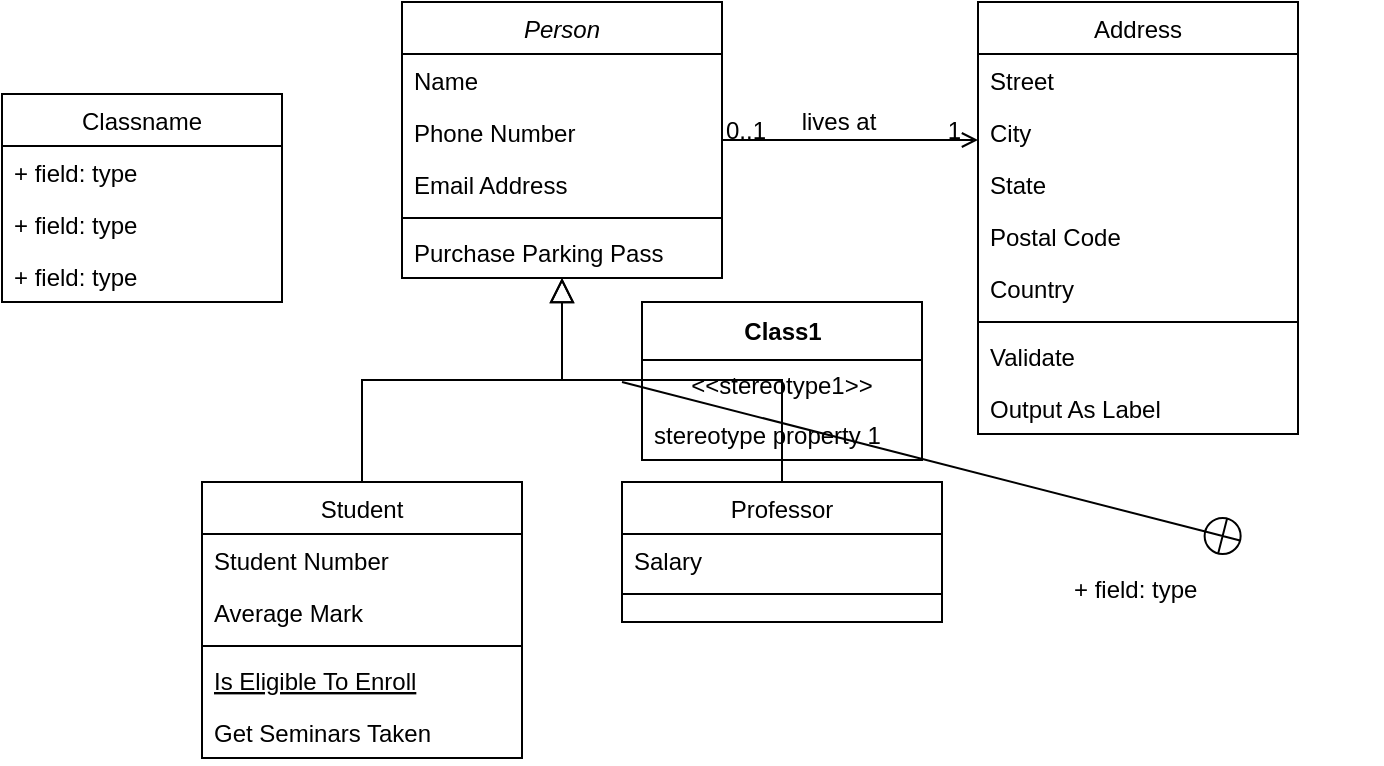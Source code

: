 <mxfile version="20.8.10" type="device" pages="2"><diagram id="C5RBs43oDa-KdzZeNtuy" name="Page-1"><mxGraphModel dx="880" dy="395" grid="1" gridSize="10" guides="1" tooltips="1" connect="1" arrows="1" fold="1" page="1" pageScale="1" pageWidth="827" pageHeight="1169" math="0" shadow="0"><root><mxCell id="WIyWlLk6GJQsqaUBKTNV-0"/><mxCell id="WIyWlLk6GJQsqaUBKTNV-1" parent="WIyWlLk6GJQsqaUBKTNV-0"/><mxCell id="zkfFHV4jXpPFQw0GAbJ--0" value="Person" style="swimlane;fontStyle=2;align=center;verticalAlign=top;childLayout=stackLayout;horizontal=1;startSize=26;horizontalStack=0;resizeParent=1;resizeLast=0;collapsible=1;marginBottom=0;rounded=0;shadow=0;strokeWidth=1;" parent="WIyWlLk6GJQsqaUBKTNV-1" vertex="1"><mxGeometry x="220" y="120" width="160" height="138" as="geometry"><mxRectangle x="230" y="140" width="160" height="26" as="alternateBounds"/></mxGeometry></mxCell><mxCell id="zkfFHV4jXpPFQw0GAbJ--1" value="Name" style="text;align=left;verticalAlign=top;spacingLeft=4;spacingRight=4;overflow=hidden;rotatable=0;points=[[0,0.5],[1,0.5]];portConstraint=eastwest;" parent="zkfFHV4jXpPFQw0GAbJ--0" vertex="1"><mxGeometry y="26" width="160" height="26" as="geometry"/></mxCell><mxCell id="zkfFHV4jXpPFQw0GAbJ--2" value="Phone Number" style="text;align=left;verticalAlign=top;spacingLeft=4;spacingRight=4;overflow=hidden;rotatable=0;points=[[0,0.5],[1,0.5]];portConstraint=eastwest;rounded=0;shadow=0;html=0;" parent="zkfFHV4jXpPFQw0GAbJ--0" vertex="1"><mxGeometry y="52" width="160" height="26" as="geometry"/></mxCell><mxCell id="zkfFHV4jXpPFQw0GAbJ--3" value="Email Address" style="text;align=left;verticalAlign=top;spacingLeft=4;spacingRight=4;overflow=hidden;rotatable=0;points=[[0,0.5],[1,0.5]];portConstraint=eastwest;rounded=0;shadow=0;html=0;" parent="zkfFHV4jXpPFQw0GAbJ--0" vertex="1"><mxGeometry y="78" width="160" height="26" as="geometry"/></mxCell><mxCell id="zkfFHV4jXpPFQw0GAbJ--4" value="" style="line;html=1;strokeWidth=1;align=left;verticalAlign=middle;spacingTop=-1;spacingLeft=3;spacingRight=3;rotatable=0;labelPosition=right;points=[];portConstraint=eastwest;" parent="zkfFHV4jXpPFQw0GAbJ--0" vertex="1"><mxGeometry y="104" width="160" height="8" as="geometry"/></mxCell><mxCell id="zkfFHV4jXpPFQw0GAbJ--5" value="Purchase Parking Pass" style="text;align=left;verticalAlign=top;spacingLeft=4;spacingRight=4;overflow=hidden;rotatable=0;points=[[0,0.5],[1,0.5]];portConstraint=eastwest;" parent="zkfFHV4jXpPFQw0GAbJ--0" vertex="1"><mxGeometry y="112" width="160" height="26" as="geometry"/></mxCell><mxCell id="zkfFHV4jXpPFQw0GAbJ--6" value="Student" style="swimlane;fontStyle=0;align=center;verticalAlign=top;childLayout=stackLayout;horizontal=1;startSize=26;horizontalStack=0;resizeParent=1;resizeLast=0;collapsible=1;marginBottom=0;rounded=0;shadow=0;strokeWidth=1;" parent="WIyWlLk6GJQsqaUBKTNV-1" vertex="1"><mxGeometry x="120" y="360" width="160" height="138" as="geometry"><mxRectangle x="130" y="380" width="160" height="26" as="alternateBounds"/></mxGeometry></mxCell><mxCell id="zkfFHV4jXpPFQw0GAbJ--7" value="Student Number" style="text;align=left;verticalAlign=top;spacingLeft=4;spacingRight=4;overflow=hidden;rotatable=0;points=[[0,0.5],[1,0.5]];portConstraint=eastwest;" parent="zkfFHV4jXpPFQw0GAbJ--6" vertex="1"><mxGeometry y="26" width="160" height="26" as="geometry"/></mxCell><mxCell id="zkfFHV4jXpPFQw0GAbJ--8" value="Average Mark" style="text;align=left;verticalAlign=top;spacingLeft=4;spacingRight=4;overflow=hidden;rotatable=0;points=[[0,0.5],[1,0.5]];portConstraint=eastwest;rounded=0;shadow=0;html=0;" parent="zkfFHV4jXpPFQw0GAbJ--6" vertex="1"><mxGeometry y="52" width="160" height="26" as="geometry"/></mxCell><mxCell id="zkfFHV4jXpPFQw0GAbJ--9" value="" style="line;html=1;strokeWidth=1;align=left;verticalAlign=middle;spacingTop=-1;spacingLeft=3;spacingRight=3;rotatable=0;labelPosition=right;points=[];portConstraint=eastwest;" parent="zkfFHV4jXpPFQw0GAbJ--6" vertex="1"><mxGeometry y="78" width="160" height="8" as="geometry"/></mxCell><mxCell id="zkfFHV4jXpPFQw0GAbJ--10" value="Is Eligible To Enroll" style="text;align=left;verticalAlign=top;spacingLeft=4;spacingRight=4;overflow=hidden;rotatable=0;points=[[0,0.5],[1,0.5]];portConstraint=eastwest;fontStyle=4" parent="zkfFHV4jXpPFQw0GAbJ--6" vertex="1"><mxGeometry y="86" width="160" height="26" as="geometry"/></mxCell><mxCell id="zkfFHV4jXpPFQw0GAbJ--11" value="Get Seminars Taken" style="text;align=left;verticalAlign=top;spacingLeft=4;spacingRight=4;overflow=hidden;rotatable=0;points=[[0,0.5],[1,0.5]];portConstraint=eastwest;" parent="zkfFHV4jXpPFQw0GAbJ--6" vertex="1"><mxGeometry y="112" width="160" height="26" as="geometry"/></mxCell><mxCell id="zkfFHV4jXpPFQw0GAbJ--12" value="" style="endArrow=block;endSize=10;endFill=0;shadow=0;strokeWidth=1;rounded=0;edgeStyle=elbowEdgeStyle;elbow=vertical;" parent="WIyWlLk6GJQsqaUBKTNV-1" source="zkfFHV4jXpPFQw0GAbJ--6" target="zkfFHV4jXpPFQw0GAbJ--0" edge="1"><mxGeometry width="160" relative="1" as="geometry"><mxPoint x="200" y="203" as="sourcePoint"/><mxPoint x="200" y="203" as="targetPoint"/></mxGeometry></mxCell><mxCell id="zkfFHV4jXpPFQw0GAbJ--13" value="Professor" style="swimlane;fontStyle=0;align=center;verticalAlign=top;childLayout=stackLayout;horizontal=1;startSize=26;horizontalStack=0;resizeParent=1;resizeLast=0;collapsible=1;marginBottom=0;rounded=0;shadow=0;strokeWidth=1;" parent="WIyWlLk6GJQsqaUBKTNV-1" vertex="1"><mxGeometry x="330" y="360" width="160" height="70" as="geometry"><mxRectangle x="340" y="380" width="170" height="26" as="alternateBounds"/></mxGeometry></mxCell><mxCell id="zkfFHV4jXpPFQw0GAbJ--14" value="Salary" style="text;align=left;verticalAlign=top;spacingLeft=4;spacingRight=4;overflow=hidden;rotatable=0;points=[[0,0.5],[1,0.5]];portConstraint=eastwest;" parent="zkfFHV4jXpPFQw0GAbJ--13" vertex="1"><mxGeometry y="26" width="160" height="26" as="geometry"/></mxCell><mxCell id="zkfFHV4jXpPFQw0GAbJ--15" value="" style="line;html=1;strokeWidth=1;align=left;verticalAlign=middle;spacingTop=-1;spacingLeft=3;spacingRight=3;rotatable=0;labelPosition=right;points=[];portConstraint=eastwest;" parent="zkfFHV4jXpPFQw0GAbJ--13" vertex="1"><mxGeometry y="52" width="160" height="8" as="geometry"/></mxCell><mxCell id="zkfFHV4jXpPFQw0GAbJ--16" value="" style="endArrow=block;endSize=10;endFill=0;shadow=0;strokeWidth=1;rounded=0;edgeStyle=elbowEdgeStyle;elbow=vertical;" parent="WIyWlLk6GJQsqaUBKTNV-1" source="zkfFHV4jXpPFQw0GAbJ--13" target="zkfFHV4jXpPFQw0GAbJ--0" edge="1"><mxGeometry width="160" relative="1" as="geometry"><mxPoint x="210" y="373" as="sourcePoint"/><mxPoint x="310" y="271" as="targetPoint"/></mxGeometry></mxCell><mxCell id="zkfFHV4jXpPFQw0GAbJ--17" value="Address" style="swimlane;fontStyle=0;align=center;verticalAlign=top;childLayout=stackLayout;horizontal=1;startSize=26;horizontalStack=0;resizeParent=1;resizeLast=0;collapsible=1;marginBottom=0;rounded=0;shadow=0;strokeWidth=1;" parent="WIyWlLk6GJQsqaUBKTNV-1" vertex="1"><mxGeometry x="508" y="120" width="160" height="216" as="geometry"><mxRectangle x="550" y="140" width="160" height="26" as="alternateBounds"/></mxGeometry></mxCell><mxCell id="zkfFHV4jXpPFQw0GAbJ--18" value="Street" style="text;align=left;verticalAlign=top;spacingLeft=4;spacingRight=4;overflow=hidden;rotatable=0;points=[[0,0.5],[1,0.5]];portConstraint=eastwest;" parent="zkfFHV4jXpPFQw0GAbJ--17" vertex="1"><mxGeometry y="26" width="160" height="26" as="geometry"/></mxCell><mxCell id="zkfFHV4jXpPFQw0GAbJ--19" value="City" style="text;align=left;verticalAlign=top;spacingLeft=4;spacingRight=4;overflow=hidden;rotatable=0;points=[[0,0.5],[1,0.5]];portConstraint=eastwest;rounded=0;shadow=0;html=0;" parent="zkfFHV4jXpPFQw0GAbJ--17" vertex="1"><mxGeometry y="52" width="160" height="26" as="geometry"/></mxCell><mxCell id="zkfFHV4jXpPFQw0GAbJ--20" value="State" style="text;align=left;verticalAlign=top;spacingLeft=4;spacingRight=4;overflow=hidden;rotatable=0;points=[[0,0.5],[1,0.5]];portConstraint=eastwest;rounded=0;shadow=0;html=0;" parent="zkfFHV4jXpPFQw0GAbJ--17" vertex="1"><mxGeometry y="78" width="160" height="26" as="geometry"/></mxCell><mxCell id="zkfFHV4jXpPFQw0GAbJ--21" value="Postal Code" style="text;align=left;verticalAlign=top;spacingLeft=4;spacingRight=4;overflow=hidden;rotatable=0;points=[[0,0.5],[1,0.5]];portConstraint=eastwest;rounded=0;shadow=0;html=0;" parent="zkfFHV4jXpPFQw0GAbJ--17" vertex="1"><mxGeometry y="104" width="160" height="26" as="geometry"/></mxCell><mxCell id="zkfFHV4jXpPFQw0GAbJ--22" value="Country" style="text;align=left;verticalAlign=top;spacingLeft=4;spacingRight=4;overflow=hidden;rotatable=0;points=[[0,0.5],[1,0.5]];portConstraint=eastwest;rounded=0;shadow=0;html=0;" parent="zkfFHV4jXpPFQw0GAbJ--17" vertex="1"><mxGeometry y="130" width="160" height="26" as="geometry"/></mxCell><mxCell id="zkfFHV4jXpPFQw0GAbJ--23" value="" style="line;html=1;strokeWidth=1;align=left;verticalAlign=middle;spacingTop=-1;spacingLeft=3;spacingRight=3;rotatable=0;labelPosition=right;points=[];portConstraint=eastwest;" parent="zkfFHV4jXpPFQw0GAbJ--17" vertex="1"><mxGeometry y="156" width="160" height="8" as="geometry"/></mxCell><mxCell id="zkfFHV4jXpPFQw0GAbJ--24" value="Validate" style="text;align=left;verticalAlign=top;spacingLeft=4;spacingRight=4;overflow=hidden;rotatable=0;points=[[0,0.5],[1,0.5]];portConstraint=eastwest;" parent="zkfFHV4jXpPFQw0GAbJ--17" vertex="1"><mxGeometry y="164" width="160" height="26" as="geometry"/></mxCell><mxCell id="zkfFHV4jXpPFQw0GAbJ--25" value="Output As Label" style="text;align=left;verticalAlign=top;spacingLeft=4;spacingRight=4;overflow=hidden;rotatable=0;points=[[0,0.5],[1,0.5]];portConstraint=eastwest;" parent="zkfFHV4jXpPFQw0GAbJ--17" vertex="1"><mxGeometry y="190" width="160" height="26" as="geometry"/></mxCell><mxCell id="zkfFHV4jXpPFQw0GAbJ--26" value="" style="endArrow=open;shadow=0;strokeWidth=1;rounded=0;endFill=1;edgeStyle=elbowEdgeStyle;elbow=vertical;" parent="WIyWlLk6GJQsqaUBKTNV-1" source="zkfFHV4jXpPFQw0GAbJ--0" target="zkfFHV4jXpPFQw0GAbJ--17" edge="1"><mxGeometry x="0.5" y="41" relative="1" as="geometry"><mxPoint x="380" y="192" as="sourcePoint"/><mxPoint x="540" y="192" as="targetPoint"/><mxPoint x="-40" y="32" as="offset"/></mxGeometry></mxCell><mxCell id="zkfFHV4jXpPFQw0GAbJ--27" value="0..1" style="resizable=0;align=left;verticalAlign=bottom;labelBackgroundColor=none;fontSize=12;" parent="zkfFHV4jXpPFQw0GAbJ--26" connectable="0" vertex="1"><mxGeometry x="-1" relative="1" as="geometry"><mxPoint y="4" as="offset"/></mxGeometry></mxCell><mxCell id="zkfFHV4jXpPFQw0GAbJ--28" value="1" style="resizable=0;align=right;verticalAlign=bottom;labelBackgroundColor=none;fontSize=12;" parent="zkfFHV4jXpPFQw0GAbJ--26" connectable="0" vertex="1"><mxGeometry x="1" relative="1" as="geometry"><mxPoint x="-7" y="4" as="offset"/></mxGeometry></mxCell><mxCell id="zkfFHV4jXpPFQw0GAbJ--29" value="lives at" style="text;html=1;resizable=0;points=[];;align=center;verticalAlign=middle;labelBackgroundColor=none;rounded=0;shadow=0;strokeWidth=1;fontSize=12;" parent="zkfFHV4jXpPFQw0GAbJ--26" vertex="1" connectable="0"><mxGeometry x="0.5" y="49" relative="1" as="geometry"><mxPoint x="-38" y="40" as="offset"/></mxGeometry></mxCell><mxCell id="xzs-0kFaMQZxKDqOc4hr-0" value="Class1" style="swimlane;fontStyle=1;align=center;verticalAlign=middle;childLayout=stackLayout;horizontal=1;startSize=29;horizontalStack=0;resizeParent=1;resizeParentMax=0;resizeLast=0;collapsible=0;marginBottom=0;html=1;" vertex="1" parent="WIyWlLk6GJQsqaUBKTNV-1"><mxGeometry x="340" y="270" width="140" height="79" as="geometry"/></mxCell><mxCell id="xzs-0kFaMQZxKDqOc4hr-1" value="&amp;lt;&amp;lt;stereotype1&amp;gt;&amp;gt;" style="text;html=1;strokeColor=none;fillColor=none;align=center;verticalAlign=middle;spacingLeft=4;spacingRight=4;overflow=hidden;rotatable=0;points=[[0,0.5],[1,0.5]];portConstraint=eastwest;" vertex="1" parent="xzs-0kFaMQZxKDqOc4hr-0"><mxGeometry y="29" width="140" height="25" as="geometry"/></mxCell><mxCell id="xzs-0kFaMQZxKDqOc4hr-2" value="stereotype property 1" style="text;html=1;strokeColor=none;fillColor=none;align=left;verticalAlign=middle;spacingLeft=4;spacingRight=4;overflow=hidden;rotatable=0;points=[[0,0.5],[1,0.5]];portConstraint=eastwest;" vertex="1" parent="xzs-0kFaMQZxKDqOc4hr-0"><mxGeometry y="54" width="140" height="25" as="geometry"/></mxCell><mxCell id="xzs-0kFaMQZxKDqOc4hr-3" value="Classname" style="swimlane;fontStyle=0;childLayout=stackLayout;horizontal=1;startSize=26;fillColor=none;horizontalStack=0;resizeParent=1;resizeParentMax=0;resizeLast=0;collapsible=1;marginBottom=0;" vertex="1" parent="WIyWlLk6GJQsqaUBKTNV-1"><mxGeometry x="20" y="166" width="140" height="104" as="geometry"/></mxCell><mxCell id="xzs-0kFaMQZxKDqOc4hr-4" value="+ field: type" style="text;strokeColor=none;fillColor=none;align=left;verticalAlign=top;spacingLeft=4;spacingRight=4;overflow=hidden;rotatable=0;points=[[0,0.5],[1,0.5]];portConstraint=eastwest;" vertex="1" parent="xzs-0kFaMQZxKDqOc4hr-3"><mxGeometry y="26" width="140" height="26" as="geometry"/></mxCell><mxCell id="xzs-0kFaMQZxKDqOc4hr-5" value="+ field: type" style="text;strokeColor=none;fillColor=none;align=left;verticalAlign=top;spacingLeft=4;spacingRight=4;overflow=hidden;rotatable=0;points=[[0,0.5],[1,0.5]];portConstraint=eastwest;" vertex="1" parent="xzs-0kFaMQZxKDqOc4hr-3"><mxGeometry y="52" width="140" height="26" as="geometry"/></mxCell><mxCell id="xzs-0kFaMQZxKDqOc4hr-6" value="+ field: type" style="text;strokeColor=none;fillColor=none;align=left;verticalAlign=top;spacingLeft=4;spacingRight=4;overflow=hidden;rotatable=0;points=[[0,0.5],[1,0.5]];portConstraint=eastwest;" vertex="1" parent="xzs-0kFaMQZxKDqOc4hr-3"><mxGeometry y="78" width="140" height="26" as="geometry"/></mxCell><mxCell id="xzs-0kFaMQZxKDqOc4hr-7" value="" style="endArrow=circlePlus;startArrow=none;endFill=0;startFill=0;endSize=8;html=1;labelBackgroundColor=none;rounded=0;" edge="1" parent="WIyWlLk6GJQsqaUBKTNV-1"><mxGeometry width="160" relative="1" as="geometry"><mxPoint x="330" y="310" as="sourcePoint"/><mxPoint x="640" y="389.487" as="targetPoint"/></mxGeometry></mxCell><mxCell id="xzs-0kFaMQZxKDqOc4hr-9" value="+ field: type" style="text;strokeColor=none;fillColor=none;align=left;verticalAlign=top;spacingLeft=4;spacingRight=4;overflow=hidden;rotatable=0;points=[[0,0.5],[1,0.5]];portConstraint=eastwest;" vertex="1" parent="WIyWlLk6GJQsqaUBKTNV-1"><mxGeometry x="550" y="400" width="160" height="26" as="geometry"/></mxCell></root></mxGraphModel></diagram><diagram id="q3XMIgtujdHUIaBLW_ZJ" name="Page-2"><mxGraphModel dx="2059" dy="429" grid="1" gridSize="10" guides="1" tooltips="1" connect="1" arrows="1" fold="1" page="1" pageScale="1" pageWidth="850" pageHeight="1100" math="0" shadow="0"><root><mxCell id="0"/><mxCell id="1" parent="0"/><mxCell id="ojVL3yJq8qkksc-MEuFw-17" value="Roles" style="swimlane;fontStyle=0;childLayout=stackLayout;horizontal=1;startSize=26;fillColor=none;horizontalStack=0;resizeParent=1;resizeParentMax=0;resizeLast=0;collapsible=1;marginBottom=0;" vertex="1" parent="1"><mxGeometry x="220" y="8" width="140" height="52" as="geometry"/></mxCell><mxCell id="ojVL3yJq8qkksc-MEuFw-23" value="" style="endArrow=diamondThin;endFill=0;endSize=24;html=1;rounded=0;entryX=0.529;entryY=-0.077;entryDx=0;entryDy=0;entryPerimeter=0;" edge="1" parent="1" target="ojVL3yJq8qkksc-MEuFw-25"><mxGeometry width="160" relative="1" as="geometry"><mxPoint x="290" y="60" as="sourcePoint"/><mxPoint x="530" y="62" as="targetPoint"/></mxGeometry></mxCell><mxCell id="ojVL3yJq8qkksc-MEuFw-24" value="" style="endArrow=block;dashed=1;endFill=0;endSize=12;html=1;rounded=0;exitX=0.5;exitY=0;exitDx=0;exitDy=0;entryX=0.565;entryY=1.308;entryDx=0;entryDy=0;entryPerimeter=0;" edge="1" parent="1" source="ojVL3yJq8qkksc-MEuFw-49" target="ojVL3yJq8qkksc-MEuFw-37"><mxGeometry width="160" relative="1" as="geometry"><mxPoint x="345" y="310" as="sourcePoint"/><mxPoint x="505" y="310" as="targetPoint"/></mxGeometry></mxCell><mxCell id="ojVL3yJq8qkksc-MEuFw-25" value="FarmerRole" style="swimlane;fontStyle=0;childLayout=stackLayout;horizontal=1;startSize=26;fillColor=none;horizontalStack=0;resizeParent=1;resizeParentMax=0;resizeLast=0;collapsible=1;marginBottom=0;" vertex="1" parent="1"><mxGeometry x="-230" y="120" width="170" height="104" as="geometry"/></mxCell><mxCell id="ojVL3yJq8qkksc-MEuFw-26" value="boolean isFarmer (address)" style="text;strokeColor=none;fillColor=none;align=left;verticalAlign=top;spacingLeft=4;spacingRight=4;overflow=hidden;rotatable=0;points=[[0,0.5],[1,0.5]];portConstraint=eastwest;" vertex="1" parent="ojVL3yJq8qkksc-MEuFw-25"><mxGeometry y="26" width="170" height="26" as="geometry"/></mxCell><mxCell id="ojVL3yJq8qkksc-MEuFw-27" value="addFarmer (address)" style="text;strokeColor=none;fillColor=none;align=left;verticalAlign=top;spacingLeft=4;spacingRight=4;overflow=hidden;rotatable=0;points=[[0,0.5],[1,0.5]];portConstraint=eastwest;" vertex="1" parent="ojVL3yJq8qkksc-MEuFw-25"><mxGeometry y="52" width="170" height="26" as="geometry"/></mxCell><mxCell id="ojVL3yJq8qkksc-MEuFw-28" value="..." style="text;strokeColor=none;fillColor=none;align=left;verticalAlign=top;spacingLeft=4;spacingRight=4;overflow=hidden;rotatable=0;points=[[0,0.5],[1,0.5]];portConstraint=eastwest;" vertex="1" parent="ojVL3yJq8qkksc-MEuFw-25"><mxGeometry y="78" width="170" height="26" as="geometry"/></mxCell><mxCell id="ojVL3yJq8qkksc-MEuFw-29" value="DistributorRole" style="swimlane;fontStyle=0;childLayout=stackLayout;horizontal=1;startSize=26;fillColor=none;horizontalStack=0;resizeParent=1;resizeParentMax=0;resizeLast=0;collapsible=1;marginBottom=0;" vertex="1" parent="1"><mxGeometry x="-20" y="120" width="170" height="104" as="geometry"/></mxCell><mxCell id="ojVL3yJq8qkksc-MEuFw-30" value="boolean isDistributor (address)" style="text;strokeColor=none;fillColor=none;align=left;verticalAlign=top;spacingLeft=4;spacingRight=4;overflow=hidden;rotatable=0;points=[[0,0.5],[1,0.5]];portConstraint=eastwest;" vertex="1" parent="ojVL3yJq8qkksc-MEuFw-29"><mxGeometry y="26" width="170" height="26" as="geometry"/></mxCell><mxCell id="ojVL3yJq8qkksc-MEuFw-31" value="addDistributor(address)" style="text;strokeColor=none;fillColor=none;align=left;verticalAlign=top;spacingLeft=4;spacingRight=4;overflow=hidden;rotatable=0;points=[[0,0.5],[1,0.5]];portConstraint=eastwest;" vertex="1" parent="ojVL3yJq8qkksc-MEuFw-29"><mxGeometry y="52" width="170" height="26" as="geometry"/></mxCell><mxCell id="ojVL3yJq8qkksc-MEuFw-32" value="..." style="text;strokeColor=none;fillColor=none;align=left;verticalAlign=top;spacingLeft=4;spacingRight=4;overflow=hidden;rotatable=0;points=[[0,0.5],[1,0.5]];portConstraint=eastwest;" vertex="1" parent="ojVL3yJq8qkksc-MEuFw-29"><mxGeometry y="78" width="170" height="26" as="geometry"/></mxCell><mxCell id="ojVL3yJq8qkksc-MEuFw-33" value="" style="endArrow=diamondThin;endFill=0;endSize=24;html=1;rounded=0;exitX=0.5;exitY=1;exitDx=0;exitDy=0;" edge="1" parent="1" source="ojVL3yJq8qkksc-MEuFw-17"><mxGeometry width="160" relative="1" as="geometry"><mxPoint x="380" y="72" as="sourcePoint"/><mxPoint x="90" y="110" as="targetPoint"/></mxGeometry></mxCell><mxCell id="ojVL3yJq8qkksc-MEuFw-34" value="RetailerRole" style="swimlane;fontStyle=0;childLayout=stackLayout;horizontal=1;startSize=26;fillColor=none;horizontalStack=0;resizeParent=1;resizeParentMax=0;resizeLast=0;collapsible=1;marginBottom=0;" vertex="1" parent="1"><mxGeometry x="190" y="120" width="170" height="104" as="geometry"/></mxCell><mxCell id="ojVL3yJq8qkksc-MEuFw-35" value="boolean isRetailer (address)" style="text;strokeColor=none;fillColor=none;align=left;verticalAlign=top;spacingLeft=4;spacingRight=4;overflow=hidden;rotatable=0;points=[[0,0.5],[1,0.5]];portConstraint=eastwest;" vertex="1" parent="ojVL3yJq8qkksc-MEuFw-34"><mxGeometry y="26" width="170" height="26" as="geometry"/></mxCell><mxCell id="ojVL3yJq8qkksc-MEuFw-36" value="addRetailer (address)" style="text;strokeColor=none;fillColor=none;align=left;verticalAlign=top;spacingLeft=4;spacingRight=4;overflow=hidden;rotatable=0;points=[[0,0.5],[1,0.5]];portConstraint=eastwest;" vertex="1" parent="ojVL3yJq8qkksc-MEuFw-34"><mxGeometry y="52" width="170" height="26" as="geometry"/></mxCell><mxCell id="ojVL3yJq8qkksc-MEuFw-37" value="..." style="text;strokeColor=none;fillColor=none;align=left;verticalAlign=top;spacingLeft=4;spacingRight=4;overflow=hidden;rotatable=0;points=[[0,0.5],[1,0.5]];portConstraint=eastwest;" vertex="1" parent="ojVL3yJq8qkksc-MEuFw-34"><mxGeometry y="78" width="170" height="26" as="geometry"/></mxCell><mxCell id="ojVL3yJq8qkksc-MEuFw-38" value="ConsumerRole" style="swimlane;fontStyle=0;childLayout=stackLayout;horizontal=1;startSize=26;fillColor=none;horizontalStack=0;resizeParent=1;resizeParentMax=0;resizeLast=0;collapsible=1;marginBottom=0;" vertex="1" parent="1"><mxGeometry x="400" y="120" width="170" height="104" as="geometry"/></mxCell><mxCell id="ojVL3yJq8qkksc-MEuFw-39" value="boolean isConsumer (address)" style="text;strokeColor=none;fillColor=none;align=left;verticalAlign=top;spacingLeft=4;spacingRight=4;overflow=hidden;rotatable=0;points=[[0,0.5],[1,0.5]];portConstraint=eastwest;" vertex="1" parent="ojVL3yJq8qkksc-MEuFw-38"><mxGeometry y="26" width="170" height="26" as="geometry"/></mxCell><mxCell id="ojVL3yJq8qkksc-MEuFw-40" value="addConsumer (address)" style="text;strokeColor=none;fillColor=none;align=left;verticalAlign=top;spacingLeft=4;spacingRight=4;overflow=hidden;rotatable=0;points=[[0,0.5],[1,0.5]];portConstraint=eastwest;" vertex="1" parent="ojVL3yJq8qkksc-MEuFw-38"><mxGeometry y="52" width="170" height="26" as="geometry"/></mxCell><mxCell id="ojVL3yJq8qkksc-MEuFw-41" value="..." style="text;strokeColor=none;fillColor=none;align=left;verticalAlign=top;spacingLeft=4;spacingRight=4;overflow=hidden;rotatable=0;points=[[0,0.5],[1,0.5]];portConstraint=eastwest;" vertex="1" parent="ojVL3yJq8qkksc-MEuFw-38"><mxGeometry y="78" width="170" height="26" as="geometry"/></mxCell><mxCell id="ojVL3yJq8qkksc-MEuFw-42" value="Ownable" style="swimlane;fontStyle=0;childLayout=stackLayout;horizontal=1;startSize=26;fillColor=none;horizontalStack=0;resizeParent=1;resizeParentMax=0;resizeLast=0;collapsible=1;marginBottom=0;" vertex="1" parent="1"><mxGeometry x="600" y="120" width="170" height="104" as="geometry"/></mxCell><mxCell id="ojVL3yJq8qkksc-MEuFw-43" value="address Owner()" style="text;strokeColor=none;fillColor=none;align=left;verticalAlign=top;spacingLeft=4;spacingRight=4;overflow=hidden;rotatable=0;points=[[0,0.5],[1,0.5]];portConstraint=eastwest;" vertex="1" parent="ojVL3yJq8qkksc-MEuFw-42"><mxGeometry y="26" width="170" height="26" as="geometry"/></mxCell><mxCell id="ojVL3yJq8qkksc-MEuFw-44" value="address transferOwnership()" style="text;strokeColor=none;fillColor=none;align=left;verticalAlign=top;spacingLeft=4;spacingRight=4;overflow=hidden;rotatable=0;points=[[0,0.5],[1,0.5]];portConstraint=eastwest;" vertex="1" parent="ojVL3yJq8qkksc-MEuFw-42"><mxGeometry y="52" width="170" height="26" as="geometry"/></mxCell><mxCell id="ojVL3yJq8qkksc-MEuFw-45" value="..." style="text;strokeColor=none;fillColor=none;align=left;verticalAlign=top;spacingLeft=4;spacingRight=4;overflow=hidden;rotatable=0;points=[[0,0.5],[1,0.5]];portConstraint=eastwest;" vertex="1" parent="ojVL3yJq8qkksc-MEuFw-42"><mxGeometry y="78" width="170" height="26" as="geometry"/></mxCell><mxCell id="ojVL3yJq8qkksc-MEuFw-46" value="" style="endArrow=diamondThin;endFill=0;endSize=24;html=1;rounded=0;" edge="1" parent="1"><mxGeometry width="160" relative="1" as="geometry"><mxPoint x="290" y="60" as="sourcePoint"/><mxPoint x="290" y="120" as="targetPoint"/></mxGeometry></mxCell><mxCell id="ojVL3yJq8qkksc-MEuFw-47" value="" style="endArrow=diamondThin;endFill=0;endSize=24;html=1;rounded=0;entryX=0.447;entryY=-0.048;entryDx=0;entryDy=0;entryPerimeter=0;exitX=0.5;exitY=1;exitDx=0;exitDy=0;" edge="1" parent="1" source="ojVL3yJq8qkksc-MEuFw-17" target="ojVL3yJq8qkksc-MEuFw-38"><mxGeometry width="160" relative="1" as="geometry"><mxPoint x="300" y="70" as="sourcePoint"/><mxPoint x="298.94" y="121.992" as="targetPoint"/></mxGeometry></mxCell><mxCell id="ojVL3yJq8qkksc-MEuFw-49" value="SupplyChain" style="swimlane;fontStyle=0;childLayout=stackLayout;horizontal=1;startSize=26;fillColor=none;horizontalStack=0;resizeParent=1;resizeParentMax=0;resizeLast=0;collapsible=1;marginBottom=0;" vertex="1" parent="1"><mxGeometry x="200" y="320" width="170" height="104" as="geometry"/></mxCell><mxCell id="ojVL3yJq8qkksc-MEuFw-50" value="void harvestItem(_upc,...)" style="text;strokeColor=none;fillColor=none;align=left;verticalAlign=top;spacingLeft=4;spacingRight=4;overflow=hidden;rotatable=0;points=[[0,0.5],[1,0.5]];portConstraint=eastwest;" vertex="1" parent="ojVL3yJq8qkksc-MEuFw-49"><mxGeometry y="26" width="170" height="26" as="geometry"/></mxCell><mxCell id="ojVL3yJq8qkksc-MEuFw-51" value="void processItem(_upc,...)" style="text;strokeColor=none;fillColor=none;align=left;verticalAlign=top;spacingLeft=4;spacingRight=4;overflow=hidden;rotatable=0;points=[[0,0.5],[1,0.5]];portConstraint=eastwest;" vertex="1" parent="ojVL3yJq8qkksc-MEuFw-49"><mxGeometry y="52" width="170" height="26" as="geometry"/></mxCell><mxCell id="ojVL3yJq8qkksc-MEuFw-52" value="..." style="text;strokeColor=none;fillColor=none;align=left;verticalAlign=top;spacingLeft=4;spacingRight=4;overflow=hidden;rotatable=0;points=[[0,0.5],[1,0.5]];portConstraint=eastwest;" vertex="1" parent="ojVL3yJq8qkksc-MEuFw-49"><mxGeometry y="78" width="170" height="26" as="geometry"/></mxCell><mxCell id="ojVL3yJq8qkksc-MEuFw-53" value="" style="endArrow=block;dashed=1;endFill=0;endSize=12;html=1;rounded=0;entryX=0.488;entryY=1.231;entryDx=0;entryDy=0;entryPerimeter=0;" edge="1" parent="1" target="ojVL3yJq8qkksc-MEuFw-28"><mxGeometry width="160" relative="1" as="geometry"><mxPoint x="190" y="370" as="sourcePoint"/><mxPoint x="-40" y="310" as="targetPoint"/></mxGeometry></mxCell><mxCell id="ojVL3yJq8qkksc-MEuFw-54" value="" style="endArrow=block;dashed=1;endFill=0;endSize=12;html=1;rounded=0;entryX=0.559;entryY=1.192;entryDx=0;entryDy=0;entryPerimeter=0;exitX=0;exitY=0;exitDx=0;exitDy=0;" edge="1" parent="1" source="ojVL3yJq8qkksc-MEuFw-49" target="ojVL3yJq8qkksc-MEuFw-32"><mxGeometry width="160" relative="1" as="geometry"><mxPoint x="355" y="320" as="sourcePoint"/><mxPoint x="515" y="320" as="targetPoint"/></mxGeometry></mxCell><mxCell id="ojVL3yJq8qkksc-MEuFw-55" value="" style="endArrow=block;dashed=1;endFill=0;endSize=12;html=1;rounded=0;entryX=0.506;entryY=1.308;entryDx=0;entryDy=0;entryPerimeter=0;" edge="1" parent="1" target="ojVL3yJq8qkksc-MEuFw-45"><mxGeometry width="160" relative="1" as="geometry"><mxPoint x="380" y="370" as="sourcePoint"/><mxPoint x="515" y="320" as="targetPoint"/></mxGeometry></mxCell><mxCell id="ojVL3yJq8qkksc-MEuFw-56" value="" style="endArrow=block;dashed=1;endFill=0;endSize=12;html=1;rounded=0;entryX=0.506;entryY=1.308;entryDx=0;entryDy=0;entryPerimeter=0;exitX=1;exitY=0;exitDx=0;exitDy=0;" edge="1" parent="1" source="ojVL3yJq8qkksc-MEuFw-49" target="ojVL3yJq8qkksc-MEuFw-41"><mxGeometry width="160" relative="1" as="geometry"><mxPoint x="355" y="320" as="sourcePoint"/><mxPoint x="515" y="320" as="targetPoint"/></mxGeometry></mxCell></root></mxGraphModel></diagram></mxfile>